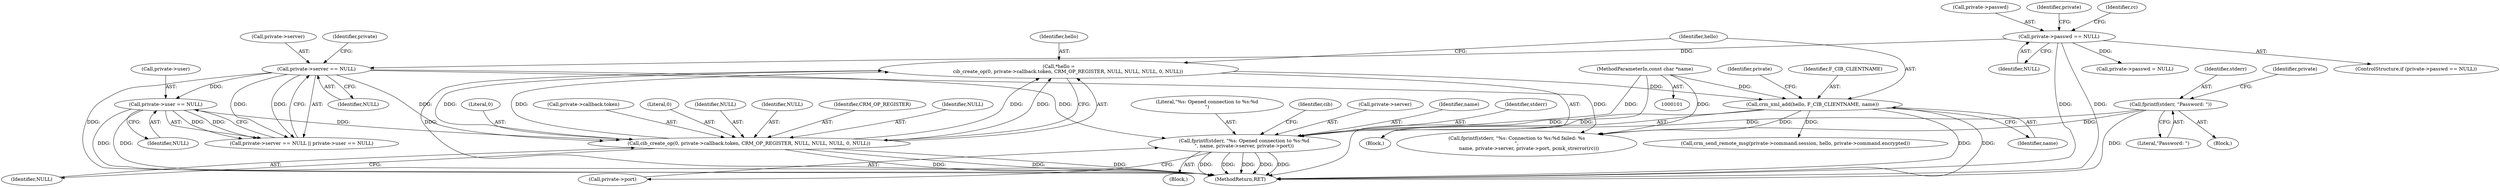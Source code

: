 digraph "0_pacemaker_564f7cc2a51dcd2f28ab12a13394f31be5aa3c93_7@API" {
"1000274" [label="(Call,fprintf(stderr, \"%s: Opened connection to %s:%d\n\", name, private->server, private->port))"];
"1000143" [label="(Call,fprintf(stderr, \"Password: \"))"];
"1000251" [label="(Call,crm_xml_add(hello, F_CIB_CLIENTNAME, name))"];
"1000236" [label="(Call,*hello =\n            cib_create_op(0, private->callback.token, CRM_OP_REGISTER, NULL, NULL, NULL, 0, NULL))"];
"1000238" [label="(Call,cib_create_op(0, private->callback.token, CRM_OP_REGISTER, NULL, NULL, NULL, 0, NULL))"];
"1000187" [label="(Call,private->server == NULL)"];
"1000117" [label="(Call,private->passwd == NULL)"];
"1000192" [label="(Call,private->user == NULL)"];
"1000103" [label="(MethodParameterIn,const char *name)"];
"1000186" [label="(Call,private->server == NULL || private->user == NULL)"];
"1000238" [label="(Call,cib_create_op(0, private->callback.token, CRM_OP_REGISTER, NULL, NULL, NULL, 0, NULL))"];
"1000117" [label="(Call,private->passwd == NULL)"];
"1000118" [label="(Call,private->passwd)"];
"1000240" [label="(Call,private->callback.token)"];
"1000143" [label="(Call,fprintf(stderr, \"Password: \"))"];
"1000239" [label="(Literal,0)"];
"1000116" [label="(ControlStructure,if (private->passwd == NULL))"];
"1000258" [label="(Identifier,private)"];
"1000148" [label="(Identifier,private)"];
"1000274" [label="(Call,fprintf(stderr, \"%s: Opened connection to %s:%d\n\", name, private->server, private->port))"];
"1000103" [label="(MethodParameterIn,const char *name)"];
"1000286" [label="(Identifier,cib)"];
"1000248" [label="(Identifier,NULL)"];
"1000194" [label="(Identifier,private)"];
"1000278" [label="(Call,private->server)"];
"1000237" [label="(Identifier,hello)"];
"1000277" [label="(Identifier,name)"];
"1000196" [label="(Identifier,NULL)"];
"1000145" [label="(Literal,\"Password: \")"];
"1000275" [label="(Identifier,stderr)"];
"1000187" [label="(Call,private->server == NULL)"];
"1000254" [label="(Identifier,name)"];
"1000276" [label="(Literal,\"%s: Opened connection to %s:%d\n\")"];
"1000193" [label="(Call,private->user)"];
"1000234" [label="(Block,)"];
"1000251" [label="(Call,crm_xml_add(hello, F_CIB_CLIENTNAME, name))"];
"1000236" [label="(Call,*hello =\n            cib_create_op(0, private->callback.token, CRM_OP_REGISTER, NULL, NULL, NULL, 0, NULL))"];
"1000189" [label="(Identifier,private)"];
"1000247" [label="(Identifier,NULL)"];
"1000121" [label="(Identifier,NULL)"];
"1000310" [label="(MethodReturn,RET)"];
"1000250" [label="(Identifier,NULL)"];
"1000245" [label="(Identifier,CRM_OP_REGISTER)"];
"1000168" [label="(Call,private->passwd = NULL)"];
"1000246" [label="(Identifier,NULL)"];
"1000192" [label="(Call,private->user == NULL)"];
"1000122" [label="(Block,)"];
"1000253" [label="(Identifier,F_CIB_CLIENTNAME)"];
"1000255" [label="(Call,crm_send_remote_msg(private->command.session, hello, private->command.encrypted))"];
"1000273" [label="(Block,)"];
"1000281" [label="(Call,private->port)"];
"1000296" [label="(Call,fprintf(stderr, \"%s: Connection to %s:%d failed: %s\n\",\n                name, private->server, private->port, pcmk_strerror(rc)))"];
"1000144" [label="(Identifier,stderr)"];
"1000126" [label="(Identifier,rc)"];
"1000188" [label="(Call,private->server)"];
"1000252" [label="(Identifier,hello)"];
"1000191" [label="(Identifier,NULL)"];
"1000249" [label="(Literal,0)"];
"1000274" -> "1000273"  [label="AST: "];
"1000274" -> "1000281"  [label="CFG: "];
"1000275" -> "1000274"  [label="AST: "];
"1000276" -> "1000274"  [label="AST: "];
"1000277" -> "1000274"  [label="AST: "];
"1000278" -> "1000274"  [label="AST: "];
"1000281" -> "1000274"  [label="AST: "];
"1000286" -> "1000274"  [label="CFG: "];
"1000274" -> "1000310"  [label="DDG: "];
"1000274" -> "1000310"  [label="DDG: "];
"1000274" -> "1000310"  [label="DDG: "];
"1000274" -> "1000310"  [label="DDG: "];
"1000274" -> "1000310"  [label="DDG: "];
"1000143" -> "1000274"  [label="DDG: "];
"1000251" -> "1000274"  [label="DDG: "];
"1000103" -> "1000274"  [label="DDG: "];
"1000187" -> "1000274"  [label="DDG: "];
"1000143" -> "1000122"  [label="AST: "];
"1000143" -> "1000145"  [label="CFG: "];
"1000144" -> "1000143"  [label="AST: "];
"1000145" -> "1000143"  [label="AST: "];
"1000148" -> "1000143"  [label="CFG: "];
"1000143" -> "1000310"  [label="DDG: "];
"1000143" -> "1000296"  [label="DDG: "];
"1000251" -> "1000234"  [label="AST: "];
"1000251" -> "1000254"  [label="CFG: "];
"1000252" -> "1000251"  [label="AST: "];
"1000253" -> "1000251"  [label="AST: "];
"1000254" -> "1000251"  [label="AST: "];
"1000258" -> "1000251"  [label="CFG: "];
"1000251" -> "1000310"  [label="DDG: "];
"1000251" -> "1000310"  [label="DDG: "];
"1000236" -> "1000251"  [label="DDG: "];
"1000103" -> "1000251"  [label="DDG: "];
"1000251" -> "1000255"  [label="DDG: "];
"1000251" -> "1000296"  [label="DDG: "];
"1000236" -> "1000234"  [label="AST: "];
"1000236" -> "1000238"  [label="CFG: "];
"1000237" -> "1000236"  [label="AST: "];
"1000238" -> "1000236"  [label="AST: "];
"1000252" -> "1000236"  [label="CFG: "];
"1000236" -> "1000310"  [label="DDG: "];
"1000238" -> "1000236"  [label="DDG: "];
"1000238" -> "1000236"  [label="DDG: "];
"1000238" -> "1000236"  [label="DDG: "];
"1000238" -> "1000236"  [label="DDG: "];
"1000238" -> "1000250"  [label="CFG: "];
"1000239" -> "1000238"  [label="AST: "];
"1000240" -> "1000238"  [label="AST: "];
"1000245" -> "1000238"  [label="AST: "];
"1000246" -> "1000238"  [label="AST: "];
"1000247" -> "1000238"  [label="AST: "];
"1000248" -> "1000238"  [label="AST: "];
"1000249" -> "1000238"  [label="AST: "];
"1000250" -> "1000238"  [label="AST: "];
"1000238" -> "1000310"  [label="DDG: "];
"1000238" -> "1000310"  [label="DDG: "];
"1000238" -> "1000310"  [label="DDG: "];
"1000187" -> "1000238"  [label="DDG: "];
"1000192" -> "1000238"  [label="DDG: "];
"1000187" -> "1000186"  [label="AST: "];
"1000187" -> "1000191"  [label="CFG: "];
"1000188" -> "1000187"  [label="AST: "];
"1000191" -> "1000187"  [label="AST: "];
"1000194" -> "1000187"  [label="CFG: "];
"1000186" -> "1000187"  [label="CFG: "];
"1000187" -> "1000310"  [label="DDG: "];
"1000187" -> "1000186"  [label="DDG: "];
"1000187" -> "1000186"  [label="DDG: "];
"1000117" -> "1000187"  [label="DDG: "];
"1000187" -> "1000192"  [label="DDG: "];
"1000187" -> "1000296"  [label="DDG: "];
"1000117" -> "1000116"  [label="AST: "];
"1000117" -> "1000121"  [label="CFG: "];
"1000118" -> "1000117"  [label="AST: "];
"1000121" -> "1000117"  [label="AST: "];
"1000126" -> "1000117"  [label="CFG: "];
"1000189" -> "1000117"  [label="CFG: "];
"1000117" -> "1000310"  [label="DDG: "];
"1000117" -> "1000310"  [label="DDG: "];
"1000117" -> "1000168"  [label="DDG: "];
"1000192" -> "1000186"  [label="AST: "];
"1000192" -> "1000196"  [label="CFG: "];
"1000193" -> "1000192"  [label="AST: "];
"1000196" -> "1000192"  [label="AST: "];
"1000186" -> "1000192"  [label="CFG: "];
"1000192" -> "1000310"  [label="DDG: "];
"1000192" -> "1000310"  [label="DDG: "];
"1000192" -> "1000186"  [label="DDG: "];
"1000192" -> "1000186"  [label="DDG: "];
"1000103" -> "1000101"  [label="AST: "];
"1000103" -> "1000310"  [label="DDG: "];
"1000103" -> "1000296"  [label="DDG: "];
}
